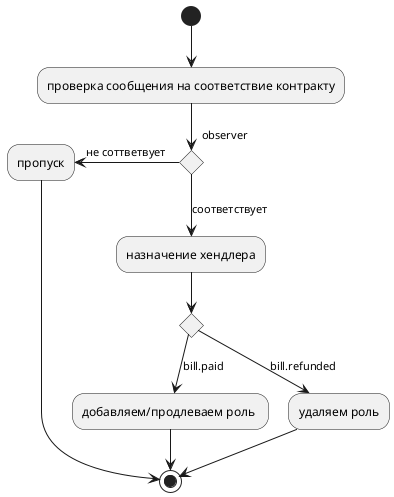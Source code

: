 
@startuml




(*) --> "проверка сообщения на соответствие контракту"

if "observer" then
  --left->[не соттветвует ] "пропуск"
  -> (*)
else
  -->[соответствует] "назначение хендлера"
endif
if "" then
    -->[bill.paid] "добавляем/продлеваем роль "
    --> (*)
else
    -down->[bill.refunded] "удаляем роль"
    -down-> (*)
endif

@enduml





